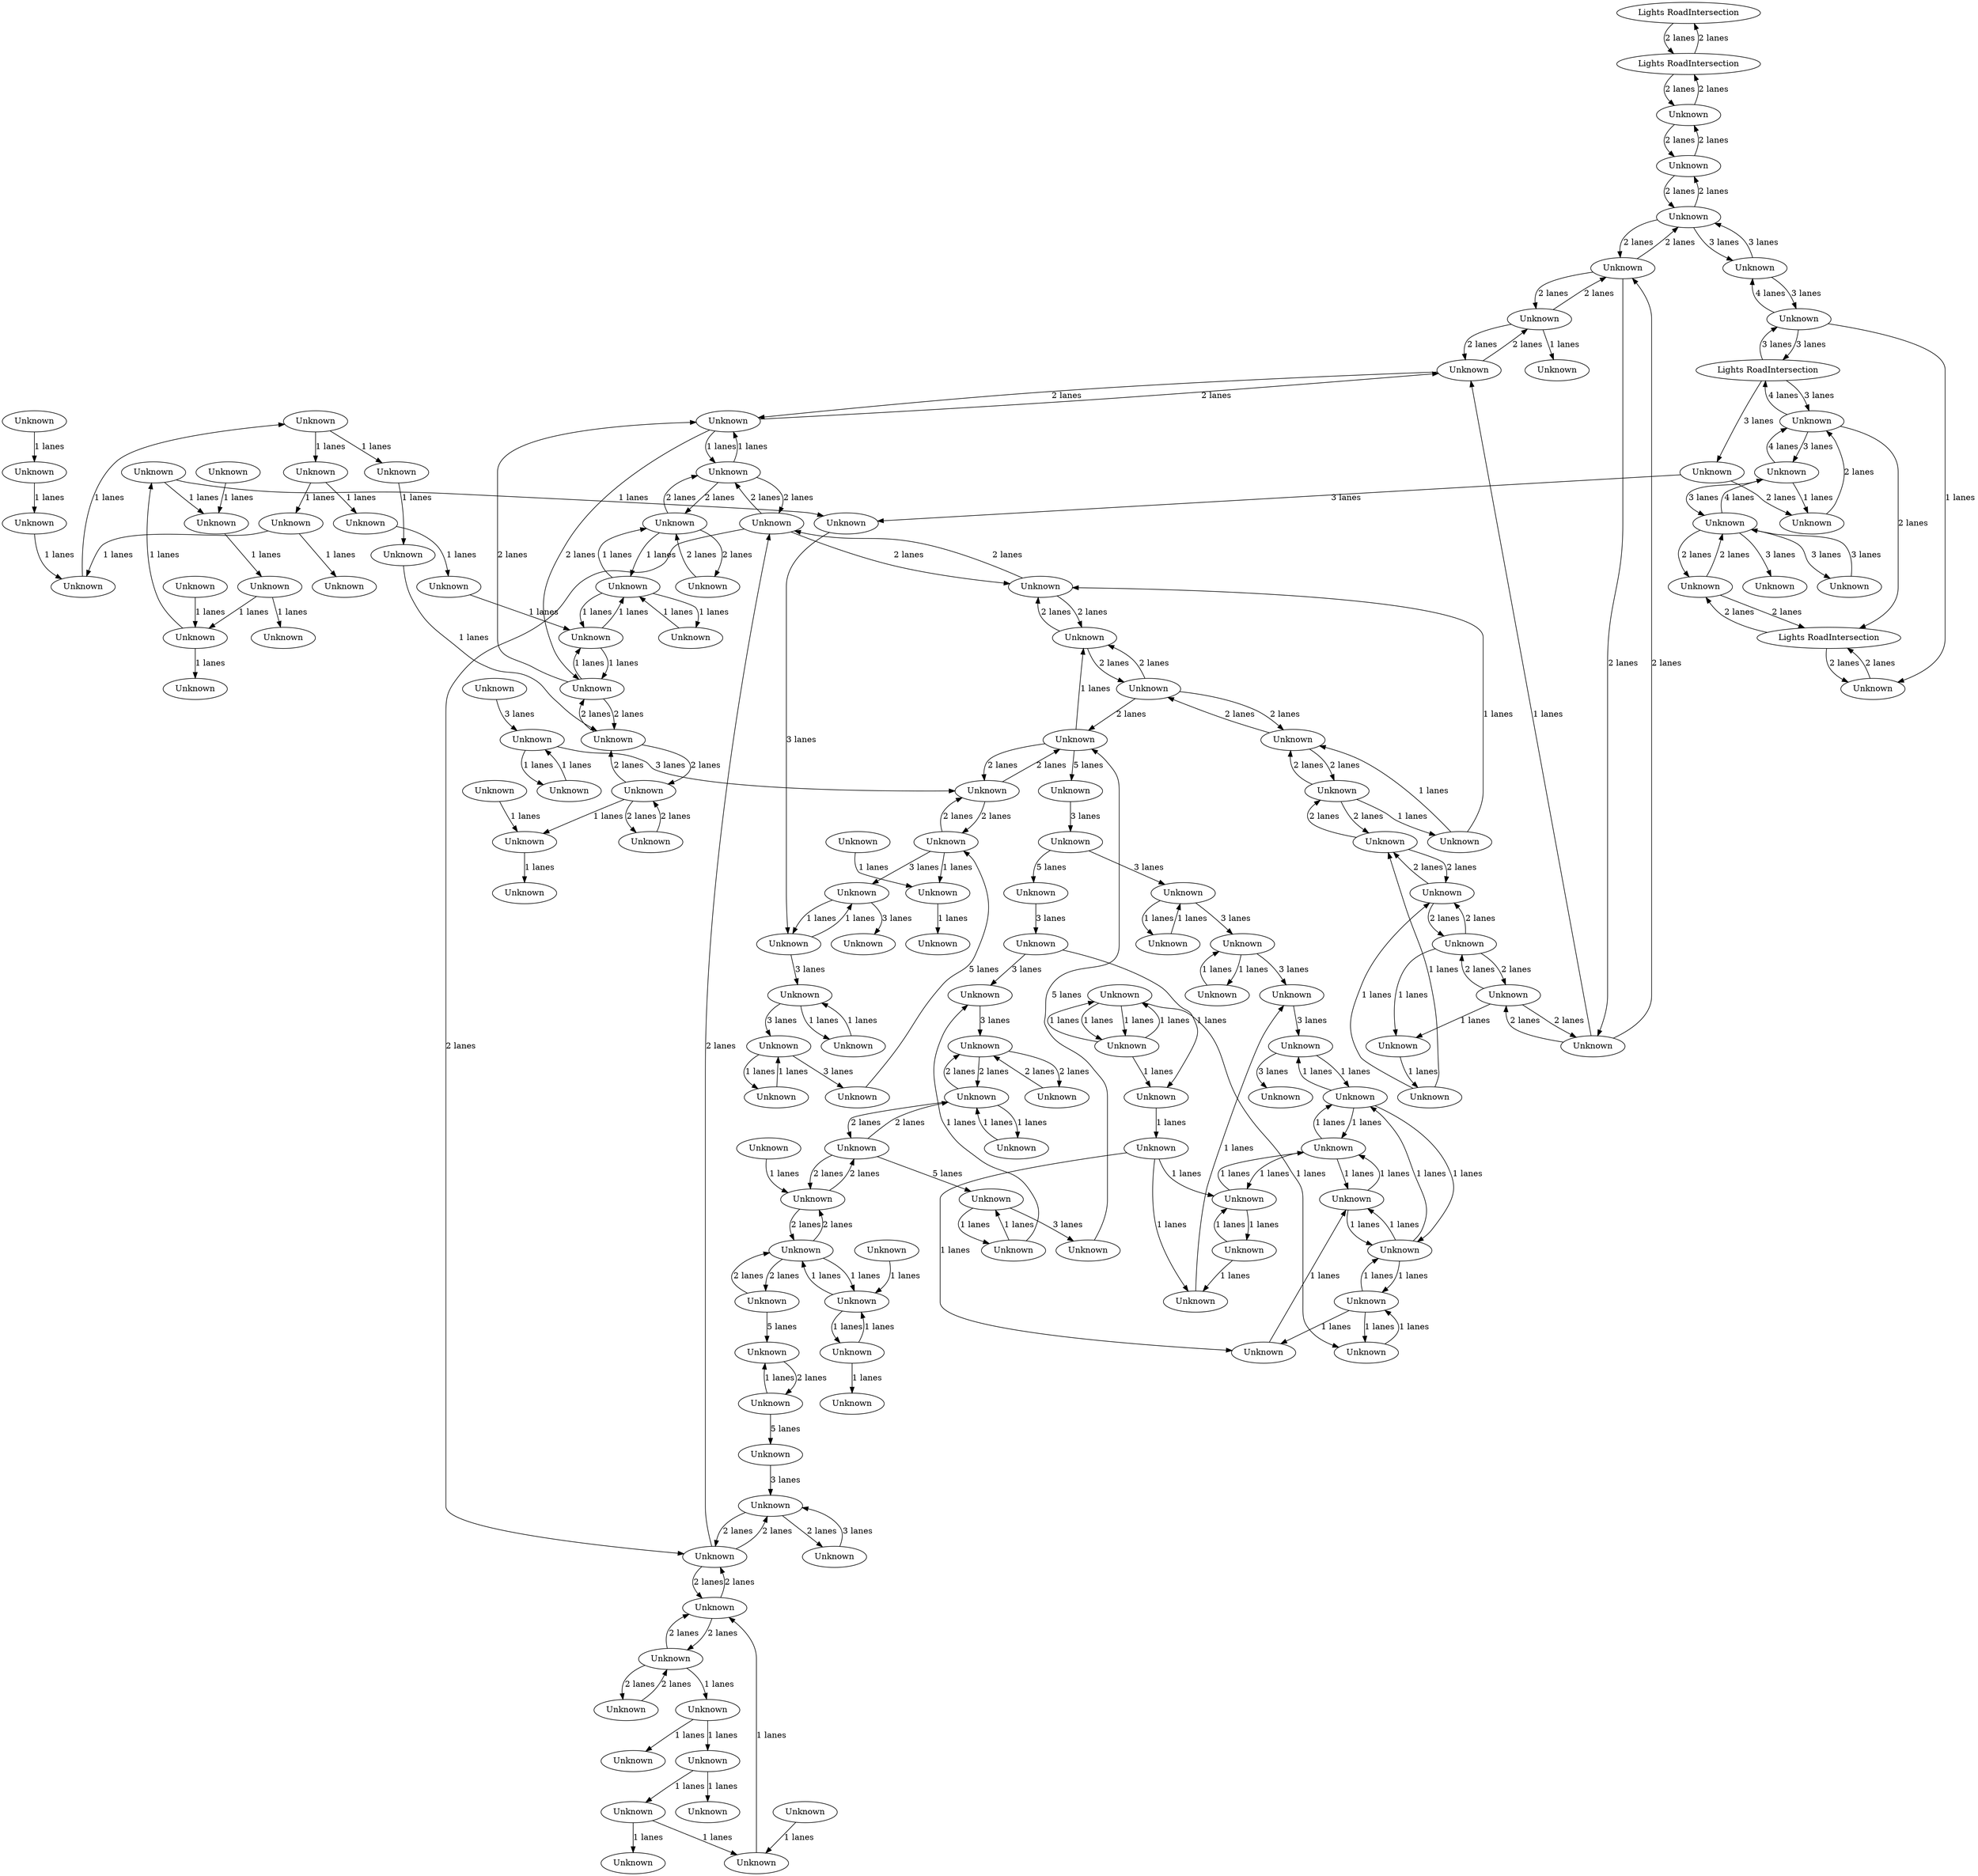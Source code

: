 digraph {
    0 [ label = "Lights RoadIntersection" ]
    1 [ label = "Unknown" ]
    2 [ label = "Unknown" ]
    3 [ label = "Unknown" ]
    4 [ label = "Unknown" ]
    5 [ label = "Unknown" ]
    6 [ label = "Unknown" ]
    7 [ label = "Unknown" ]
    8 [ label = "Unknown" ]
    9 [ label = "Unknown" ]
    10 [ label = "Unknown" ]
    11 [ label = "Lights RoadIntersection" ]
    12 [ label = "Unknown" ]
    13 [ label = "Unknown" ]
    14 [ label = "Unknown" ]
    15 [ label = "Unknown" ]
    16 [ label = "Lights RoadIntersection" ]
    17 [ label = "Unknown" ]
    18 [ label = "Unknown" ]
    19 [ label = "Unknown" ]
    20 [ label = "Unknown" ]
    21 [ label = "Unknown" ]
    22 [ label = "Unknown" ]
    23 [ label = "Unknown" ]
    24 [ label = "Unknown" ]
    25 [ label = "Unknown" ]
    26 [ label = "Unknown" ]
    27 [ label = "Unknown" ]
    28 [ label = "Unknown" ]
    29 [ label = "Unknown" ]
    30 [ label = "Unknown" ]
    31 [ label = "Unknown" ]
    32 [ label = "Unknown" ]
    33 [ label = "Unknown" ]
    34 [ label = "Unknown" ]
    35 [ label = "Unknown" ]
    36 [ label = "Unknown" ]
    37 [ label = "Unknown" ]
    38 [ label = "Unknown" ]
    39 [ label = "Unknown" ]
    40 [ label = "Unknown" ]
    41 [ label = "Unknown" ]
    42 [ label = "Unknown" ]
    43 [ label = "Unknown" ]
    44 [ label = "Unknown" ]
    45 [ label = "Unknown" ]
    46 [ label = "Unknown" ]
    47 [ label = "Unknown" ]
    48 [ label = "Unknown" ]
    49 [ label = "Unknown" ]
    50 [ label = "Unknown" ]
    51 [ label = "Unknown" ]
    52 [ label = "Unknown" ]
    53 [ label = "Unknown" ]
    54 [ label = "Unknown" ]
    55 [ label = "Unknown" ]
    56 [ label = "Unknown" ]
    57 [ label = "Unknown" ]
    58 [ label = "Unknown" ]
    59 [ label = "Unknown" ]
    60 [ label = "Unknown" ]
    61 [ label = "Unknown" ]
    62 [ label = "Unknown" ]
    63 [ label = "Unknown" ]
    64 [ label = "Unknown" ]
    65 [ label = "Unknown" ]
    66 [ label = "Unknown" ]
    67 [ label = "Unknown" ]
    68 [ label = "Unknown" ]
    69 [ label = "Unknown" ]
    70 [ label = "Unknown" ]
    71 [ label = "Unknown" ]
    72 [ label = "Unknown" ]
    73 [ label = "Unknown" ]
    74 [ label = "Unknown" ]
    75 [ label = "Unknown" ]
    76 [ label = "Unknown" ]
    77 [ label = "Unknown" ]
    78 [ label = "Unknown" ]
    79 [ label = "Unknown" ]
    80 [ label = "Unknown" ]
    81 [ label = "Unknown" ]
    82 [ label = "Unknown" ]
    83 [ label = "Unknown" ]
    84 [ label = "Unknown" ]
    85 [ label = "Unknown" ]
    86 [ label = "Unknown" ]
    87 [ label = "Unknown" ]
    88 [ label = "Unknown" ]
    89 [ label = "Unknown" ]
    90 [ label = "Unknown" ]
    91 [ label = "Unknown" ]
    92 [ label = "Unknown" ]
    93 [ label = "Unknown" ]
    94 [ label = "Unknown" ]
    95 [ label = "Unknown" ]
    96 [ label = "Unknown" ]
    97 [ label = "Unknown" ]
    98 [ label = "Unknown" ]
    99 [ label = "Unknown" ]
    100 [ label = "Unknown" ]
    101 [ label = "Unknown" ]
    102 [ label = "Unknown" ]
    103 [ label = "Unknown" ]
    104 [ label = "Unknown" ]
    105 [ label = "Unknown" ]
    106 [ label = "Unknown" ]
    107 [ label = "Unknown" ]
    108 [ label = "Unknown" ]
    109 [ label = "Unknown" ]
    110 [ label = "Unknown" ]
    111 [ label = "Unknown" ]
    112 [ label = "Unknown" ]
    113 [ label = "Unknown" ]
    114 [ label = "Unknown" ]
    115 [ label = "Unknown" ]
    116 [ label = "Unknown" ]
    117 [ label = "Unknown" ]
    118 [ label = "Unknown" ]
    119 [ label = "Unknown" ]
    120 [ label = "Unknown" ]
    121 [ label = "Unknown" ]
    122 [ label = "Unknown" ]
    123 [ label = "Unknown" ]
    124 [ label = "Unknown" ]
    125 [ label = "Unknown" ]
    126 [ label = "Unknown" ]
    127 [ label = "Unknown" ]
    128 [ label = "Unknown" ]
    129 [ label = "Unknown" ]
    130 [ label = "Unknown" ]
    131 [ label = "Unknown" ]
    132 [ label = "Unknown" ]
    133 [ label = "Unknown" ]
    134 [ label = "Unknown" ]
    135 [ label = "Unknown" ]
    136 [ label = "Unknown" ]
    137 [ label = "Unknown" ]
    138 [ label = "Unknown" ]
    139 [ label = "Unknown" ]
    140 [ label = "Unknown" ]
    141 [ label = "Unknown" ]
    142 [ label = "Lights RoadIntersection" ]
    143 [ label = "Unknown" ]
    144 [ label = "Unknown" ]
    145 [ label = "Unknown" ]
    146 [ label = "Unknown" ]
    8 -> 5 [ label = "2 lanes" ]
    1 -> 51 [ label = "2 lanes" ]
    51 -> 1 [ label = "2 lanes" ]
    9 -> 98 [ label = "2 lanes" ]
    98 -> 9 [ label = "2 lanes" ]
    51 -> 9 [ label = "2 lanes" ]
    9 -> 51 [ label = "2 lanes" ]
    96 -> 105 [ label = "2 lanes" ]
    105 -> 96 [ label = "2 lanes" ]
    98 -> 96 [ label = "2 lanes" ]
    96 -> 98 [ label = "2 lanes" ]
    99 -> 100 [ label = "2 lanes" ]
    100 -> 99 [ label = "2 lanes" ]
    100 -> 103 [ label = "2 lanes" ]
    103 -> 100 [ label = "2 lanes" ]
    103 -> 8 [ label = "2 lanes" ]
    8 -> 103 [ label = "2 lanes" ]
    105 -> 99 [ label = "2 lanes" ]
    99 -> 105 [ label = "2 lanes" ]
    6 -> 54 [ label = "5 lanes" ]
    12 -> 56 [ label = "5 lanes" ]
    41 -> 109 [ label = "2 lanes" ]
    109 -> 41 [ label = "2 lanes" ]
    106 -> 13 [ label = "2 lanes" ]
    13 -> 106 [ label = "2 lanes" ]
    109 -> 106 [ label = "2 lanes" ]
    106 -> 109 [ label = "2 lanes" ]
    2 -> 26 [ label = "2 lanes" ]
    26 -> 2 [ label = "2 lanes" ]
    26 -> 78 [ label = "2 lanes" ]
    78 -> 26 [ label = "2 lanes" ]
    3 -> 19 [ label = "3 lanes" ]
    19 -> 20 [ label = "3 lanes" ]
    69 -> 64 [ label = "3 lanes" ]
    17 -> 18 [ label = "1 lanes" ]
    11 -> 17 [ label = "3 lanes" ]
    17 -> 11 [ label = "3 lanes" ]
    5 -> 4 [ label = "2 lanes" ]
    4 -> 5 [ label = "2 lanes" ]
    22 -> 119 [ label = "2 lanes" ]
    119 -> 22 [ label = "2 lanes" ]
    40 -> 22 [ label = "2 lanes" ]
    22 -> 40 [ label = "2 lanes" ]
    119 -> 6 [ label = "2 lanes" ]
    6 -> 119 [ label = "2 lanes" ]
    19 -> 10 [ label = "1 lanes" ]
    10 -> 19 [ label = "1 lanes" ]
    23 -> 25 [ label = "1 lanes" ]
    25 -> 23 [ label = "1 lanes" ]
    77 -> 26 [ label = "1 lanes" ]
    26 -> 77 [ label = "1 lanes" ]
    30 -> 31 [ label = "1 lanes" ]
    31 -> 32 [ label = "1 lanes" ]
    32 -> 33 [ label = "1 lanes" ]
    33 -> 34 [ label = "1 lanes" ]
    34 -> 31 [ label = "1 lanes" ]
    32 -> 28 [ label = "1 lanes" ]
    27 -> 33 [ label = "1 lanes" ]
    33 -> 29 [ label = "1 lanes" ]
    75 -> 35 [ label = "1 lanes" ]
    35 -> 75 [ label = "1 lanes" ]
    3 -> 38 [ label = "1 lanes" ]
    37 -> 38 [ label = "1 lanes" ]
    38 -> 36 [ label = "1 lanes" ]
    34 -> 39 [ label = "1 lanes" ]
    5 -> 66 [ label = "5 lanes" ]
    11 -> 48 [ label = "3 lanes" ]
    50 -> 11 [ label = "4 lanes" ]
    11 -> 50 [ label = "3 lanes" ]
    63 -> 50 [ label = "4 lanes" ]
    50 -> 63 [ label = "3 lanes" ]
    69 -> 63 [ label = "4 lanes" ]
    63 -> 69 [ label = "3 lanes" ]
    142 -> 0 [ label = "2 lanes" ]
    0 -> 142 [ label = "2 lanes" ]
    43 -> 44 [ label = "1 lanes" ]
    44 -> 43 [ label = "1 lanes" ]
    69 -> 15 [ label = "2 lanes" ]
    15 -> 69 [ label = "2 lanes" ]
    45 -> 121 [ label = "1 lanes" ]
    46 -> 47 [ label = "1 lanes" ]
    47 -> 46 [ label = "1 lanes" ]
    48 -> 49 [ label = "2 lanes" ]
    21 -> 44 [ label = "3 lanes" ]
    44 -> 4 [ label = "3 lanes" ]
    74 -> 52 [ label = "1 lanes" ]
    53 -> 52 [ label = "5 lanes" ]
    54 -> 57 [ label = "3 lanes" ]
    125 -> 132 [ label = "1 lanes" ]
    132 -> 125 [ label = "1 lanes" ]
    132 -> 125 [ label = "1 lanes" ]
    125 -> 132 [ label = "1 lanes" ]
    56 -> 126 [ label = "3 lanes" ]
    124 -> 22 [ label = "3 lanes" ]
    126 -> 124 [ label = "3 lanes" ]
    57 -> 5 [ label = "5 lanes" ]
    59 -> 58 [ label = "1 lanes" ]
    59 -> 91 [ label = "2 lanes" ]
    91 -> 59 [ label = "2 lanes" ]
    60 -> 59 [ label = "2 lanes" ]
    59 -> 60 [ label = "2 lanes" ]
    91 -> 79 [ label = "2 lanes" ]
    79 -> 91 [ label = "2 lanes" ]
    58 -> 61 [ label = "1 lanes" ]
    81 -> 58 [ label = "1 lanes" ]
    24 -> 62 [ label = "1 lanes" ]
    63 -> 49 [ label = "1 lanes" ]
    50 -> 16 [ label = "2 lanes" ]
    49 -> 50 [ label = "2 lanes" ]
    4 -> 3 [ label = "2 lanes" ]
    3 -> 4 [ label = "2 lanes" ]
    65 -> 3 [ label = "5 lanes" ]
    12 -> 46 [ label = "3 lanes" ]
    46 -> 72 [ label = "3 lanes" ]
    66 -> 12 [ label = "3 lanes" ]
    72 -> 128 [ label = "3 lanes" ]
    128 -> 134 [ label = "3 lanes" ]
    134 -> 55 [ label = "3 lanes" ]
    5 -> 67 [ label = "1 lanes" ]
    8 -> 67 [ label = "2 lanes" ]
    67 -> 8 [ label = "2 lanes" ]
    2 -> 41 [ label = "2 lanes" ]
    41 -> 2 [ label = "2 lanes" ]
    41 -> 7 [ label = "2 lanes" ]
    7 -> 41 [ label = "2 lanes" ]
    67 -> 101 [ label = "2 lanes" ]
    101 -> 67 [ label = "2 lanes" ]
    101 -> 2 [ label = "2 lanes" ]
    2 -> 101 [ label = "2 lanes" ]
    68 -> 69 [ label = "3 lanes" ]
    69 -> 68 [ label = "3 lanes" ]
    70 -> 71 [ label = "1 lanes" ]
    71 -> 70 [ label = "1 lanes" ]
    78 -> 14 [ label = "2 lanes" ]
    14 -> 78 [ label = "2 lanes" ]
    24 -> 51 [ label = "2 lanes" ]
    51 -> 24 [ label = "2 lanes" ]
    15 -> 16 [ label = "2 lanes" ]
    16 -> 15 [ label = "2 lanes" ]
    16 -> 18 [ label = "2 lanes" ]
    18 -> 16 [ label = "2 lanes" ]
    17 -> 146 [ label = "4 lanes" ]
    146 -> 17 [ label = "3 lanes" ]
    10 -> 35 [ label = "3 lanes" ]
    35 -> 70 [ label = "3 lanes" ]
    39 -> 10 [ label = "3 lanes" ]
    48 -> 39 [ label = "3 lanes" ]
    70 -> 65 [ label = "3 lanes" ]
    72 -> 73 [ label = "1 lanes" ]
    73 -> 72 [ label = "1 lanes" ]
    52 -> 74 [ label = "2 lanes" ]
    76 -> 7 [ label = "3 lanes" ]
    6 -> 121 [ label = "2 lanes" ]
    121 -> 6 [ label = "2 lanes" ]
    116 -> 53 [ label = "2 lanes" ]
    53 -> 116 [ label = "2 lanes" ]
    121 -> 116 [ label = "2 lanes" ]
    116 -> 121 [ label = "2 lanes" ]
    77 -> 80 [ label = "2 lanes" ]
    80 -> 77 [ label = "2 lanes" ]
    79 -> 77 [ label = "2 lanes" ]
    77 -> 79 [ label = "2 lanes" ]
    80 -> 24 [ label = "2 lanes" ]
    24 -> 80 [ label = "2 lanes" ]
    54 -> 123 [ label = "1 lanes" ]
    123 -> 54 [ label = "1 lanes" ]
    25 -> 94 [ label = "1 lanes" ]
    94 -> 25 [ label = "1 lanes" ]
    78 -> 25 [ label = "1 lanes" ]
    25 -> 78 [ label = "1 lanes" ]
    94 -> 79 [ label = "1 lanes" ]
    79 -> 94 [ label = "1 lanes" ]
    9 -> 80 [ label = "1 lanes" ]
    82 -> 83 [ label = "1 lanes" ]
    83 -> 84 [ label = "1 lanes" ]
    84 -> 85 [ label = "1 lanes" ]
    85 -> 82 [ label = "1 lanes" ]
    86 -> 87 [ label = "1 lanes" ]
    87 -> 88 [ label = "1 lanes" ]
    88 -> 83 [ label = "1 lanes" ]
    84 -> 89 [ label = "1 lanes" ]
    89 -> 90 [ label = "1 lanes" ]
    90 -> 91 [ label = "1 lanes" ]
    85 -> 92 [ label = "1 lanes" ]
    92 -> 93 [ label = "1 lanes" ]
    93 -> 94 [ label = "1 lanes" ]
    82 -> 95 [ label = "1 lanes" ]
    96 -> 97 [ label = "1 lanes" ]
    97 -> 104 [ label = "1 lanes" ]
    98 -> 97 [ label = "1 lanes" ]
    104 -> 99 [ label = "1 lanes" ]
    100 -> 102 [ label = "1 lanes" ]
    102 -> 101 [ label = "1 lanes" ]
    102 -> 103 [ label = "1 lanes" ]
    104 -> 105 [ label = "1 lanes" ]
    106 -> 110 [ label = "1 lanes" ]
    110 -> 107 [ label = "1 lanes" ]
    108 -> 111 [ label = "1 lanes" ]
    111 -> 109 [ label = "1 lanes" ]
    110 -> 114 [ label = "1 lanes" ]
    112 -> 111 [ label = "1 lanes" ]
    114 -> 112 [ label = "1 lanes" ]
    112 -> 113 [ label = "1 lanes" ]
    114 -> 115 [ label = "1 lanes" ]
    116 -> 122 [ label = "1 lanes" ]
    122 -> 116 [ label = "1 lanes" ]
    122 -> 117 [ label = "1 lanes" ]
    117 -> 122 [ label = "1 lanes" ]
    117 -> 118 [ label = "1 lanes" ]
    120 -> 119 [ label = "1 lanes" ]
    119 -> 120 [ label = "1 lanes" ]
    42 -> 122 [ label = "1 lanes" ]
    123 -> 124 [ label = "1 lanes" ]
    126 -> 127 [ label = "1 lanes" ]
    127 -> 129 [ label = "1 lanes" ]
    129 -> 140 [ label = "1 lanes" ]
    140 -> 128 [ label = "1 lanes" ]
    125 -> 127 [ label = "1 lanes" ]
    129 -> 130 [ label = "1 lanes" ]
    130 -> 131 [ label = "1 lanes" ]
    132 -> 133 [ label = "1 lanes" ]
    133 -> 135 [ label = "1 lanes" ]
    135 -> 133 [ label = "1 lanes" ]
    135 -> 136 [ label = "1 lanes" ]
    136 -> 135 [ label = "1 lanes" ]
    136 -> 138 [ label = "1 lanes" ]
    138 -> 136 [ label = "1 lanes" ]
    138 -> 134 [ label = "1 lanes" ]
    134 -> 138 [ label = "1 lanes" ]
    135 -> 130 [ label = "1 lanes" ]
    131 -> 137 [ label = "1 lanes" ]
    137 -> 131 [ label = "1 lanes" ]
    136 -> 131 [ label = "1 lanes" ]
    131 -> 136 [ label = "1 lanes" ]
    137 -> 141 [ label = "1 lanes" ]
    141 -> 137 [ label = "1 lanes" ]
    138 -> 137 [ label = "1 lanes" ]
    137 -> 138 [ label = "1 lanes" ]
    141 -> 139 [ label = "1 lanes" ]
    139 -> 141 [ label = "1 lanes" ]
    139 -> 140 [ label = "1 lanes" ]
    129 -> 141 [ label = "1 lanes" ]
    143 -> 142 [ label = "2 lanes" ]
    142 -> 143 [ label = "2 lanes" ]
    1 -> 144 [ label = "2 lanes" ]
    144 -> 1 [ label = "2 lanes" ]
    74 -> 76 [ label = "5 lanes" ]
    7 -> 145 [ label = "2 lanes" ]
    145 -> 7 [ label = "3 lanes" ]
    144 -> 143 [ label = "2 lanes" ]
    143 -> 144 [ label = "2 lanes" ]
    146 -> 1 [ label = "3 lanes" ]
    1 -> 146 [ label = "3 lanes" ]
}
